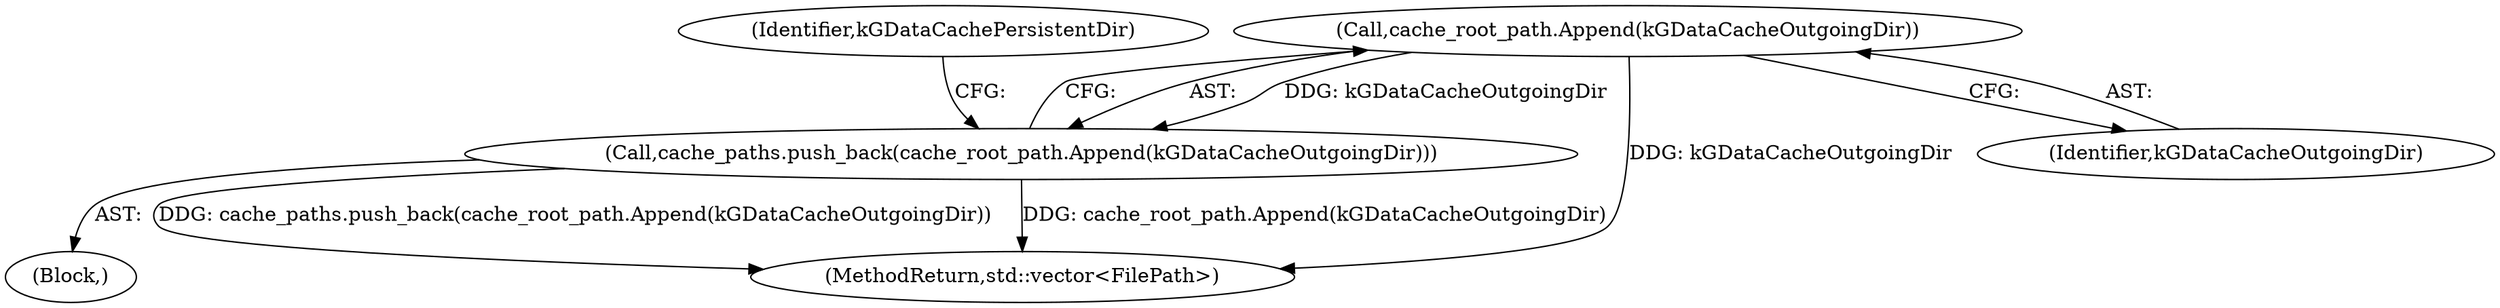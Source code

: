 digraph "1_Chrome_baef1ffd73db183ca50c854e1779ed7f6e5100a8_0@del" {
"1000111" [label="(Call,cache_root_path.Append(kGDataCacheOutgoingDir))"];
"1000110" [label="(Call,cache_paths.push_back(cache_root_path.Append(kGDataCacheOutgoingDir)))"];
"1000115" [label="(Identifier,kGDataCachePersistentDir)"];
"1000102" [label="(Block,)"];
"1000111" [label="(Call,cache_root_path.Append(kGDataCacheOutgoingDir))"];
"1000127" [label="(MethodReturn,std::vector<FilePath>)"];
"1000110" [label="(Call,cache_paths.push_back(cache_root_path.Append(kGDataCacheOutgoingDir)))"];
"1000112" [label="(Identifier,kGDataCacheOutgoingDir)"];
"1000111" -> "1000110"  [label="AST: "];
"1000111" -> "1000112"  [label="CFG: "];
"1000112" -> "1000111"  [label="AST: "];
"1000110" -> "1000111"  [label="CFG: "];
"1000111" -> "1000127"  [label="DDG: kGDataCacheOutgoingDir"];
"1000111" -> "1000110"  [label="DDG: kGDataCacheOutgoingDir"];
"1000110" -> "1000102"  [label="AST: "];
"1000115" -> "1000110"  [label="CFG: "];
"1000110" -> "1000127"  [label="DDG: cache_paths.push_back(cache_root_path.Append(kGDataCacheOutgoingDir))"];
"1000110" -> "1000127"  [label="DDG: cache_root_path.Append(kGDataCacheOutgoingDir)"];
}
